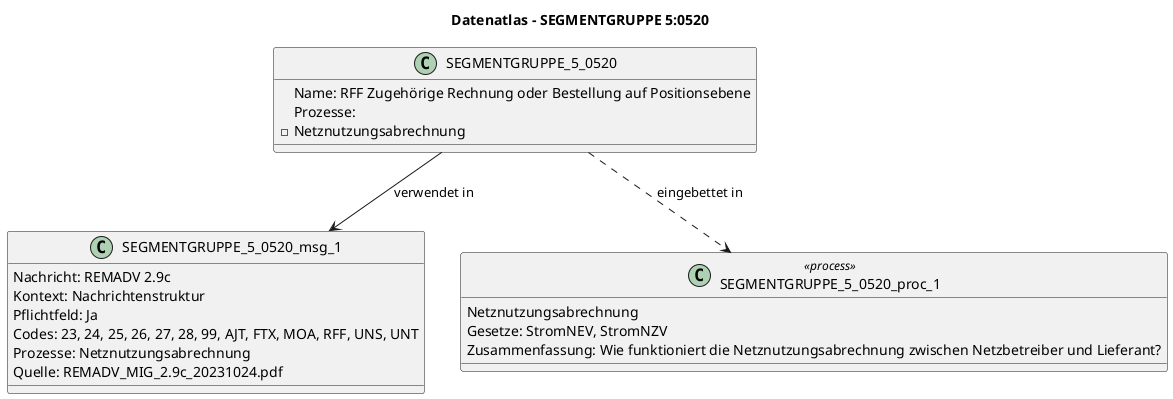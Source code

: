 @startuml
title Datenatlas – SEGMENTGRUPPE 5:0520
class SEGMENTGRUPPE_5_0520 {
  Name: RFF Zugehörige Rechnung oder Bestellung auf Positionsebene
  Prozesse:
    - Netznutzungsabrechnung
}
class SEGMENTGRUPPE_5_0520_msg_1 {
  Nachricht: REMADV 2.9c
  Kontext: Nachrichtenstruktur
  Pflichtfeld: Ja
  Codes: 23, 24, 25, 26, 27, 28, 99, AJT, FTX, MOA, RFF, UNS, UNT
  Prozesse: Netznutzungsabrechnung
  Quelle: REMADV_MIG_2.9c_20231024.pdf
}
SEGMENTGRUPPE_5_0520 --> SEGMENTGRUPPE_5_0520_msg_1 : verwendet in
class SEGMENTGRUPPE_5_0520_proc_1 <<process>> {
  Netznutzungsabrechnung
  Gesetze: StromNEV, StromNZV
  Zusammenfassung: Wie funktioniert die Netznutzungsabrechnung zwischen Netzbetreiber und Lieferant?
}
SEGMENTGRUPPE_5_0520 ..> SEGMENTGRUPPE_5_0520_proc_1 : eingebettet in
@enduml